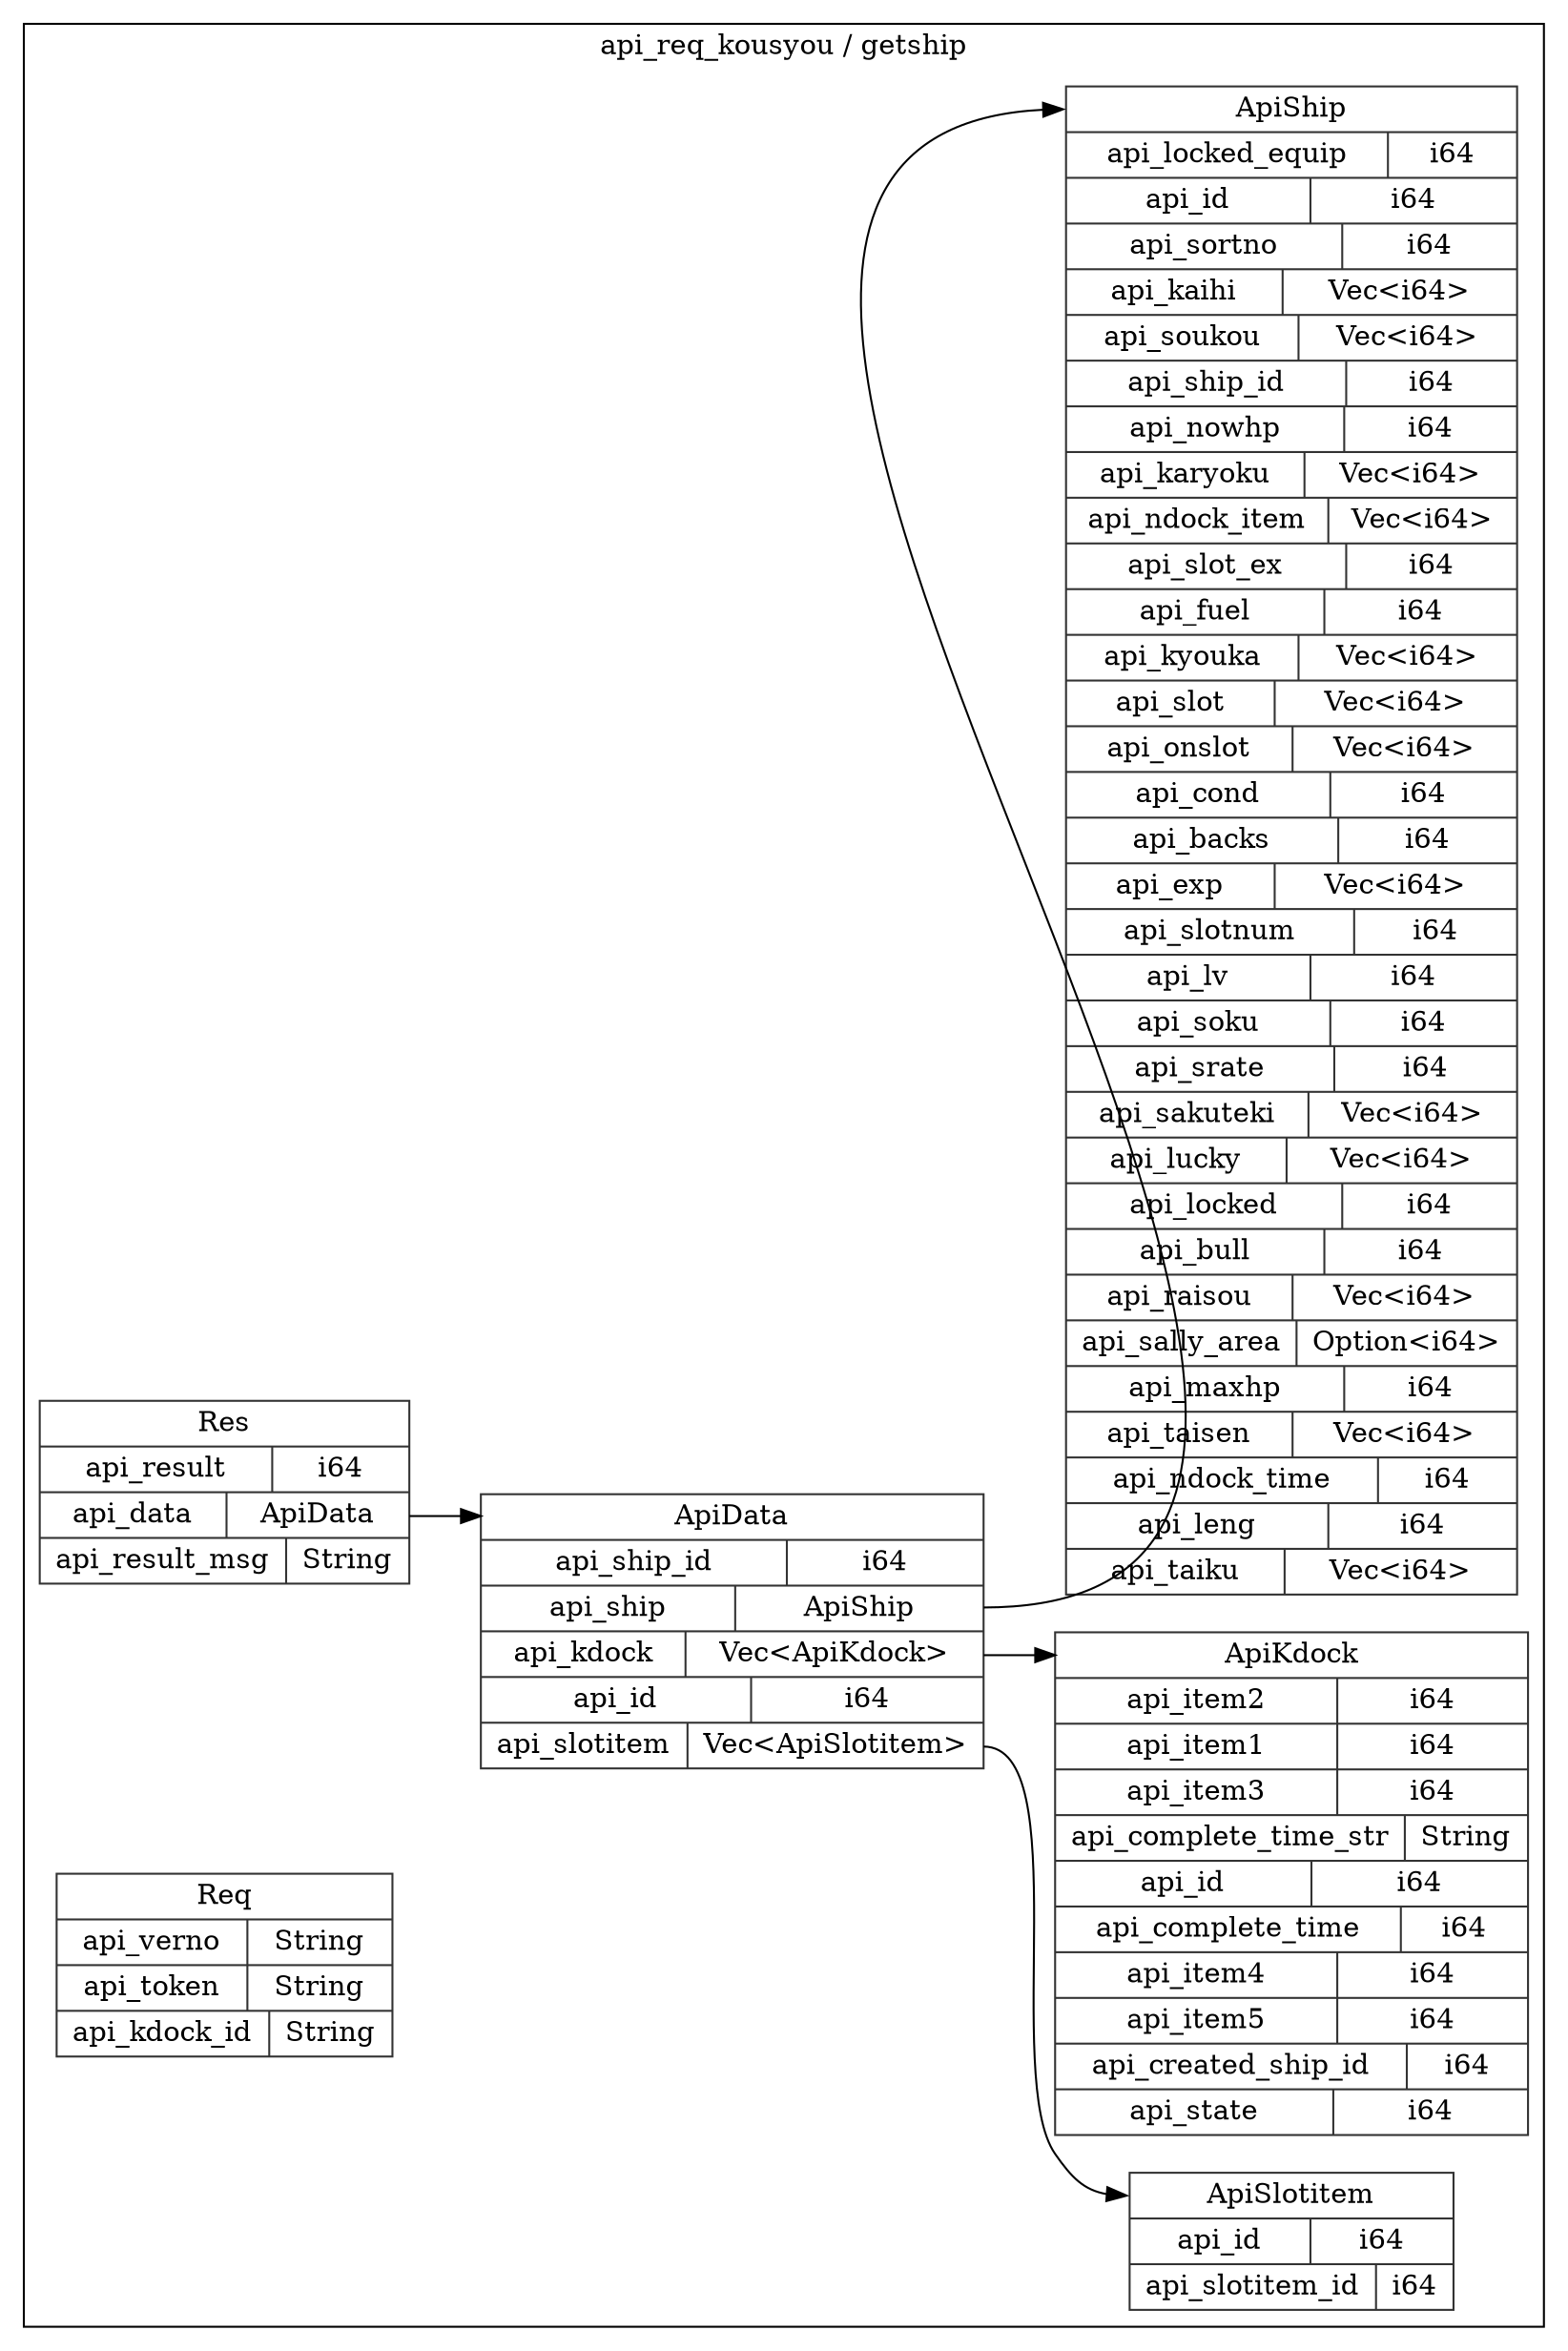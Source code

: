 digraph {
  rankdir=LR;
  subgraph cluster_0 {
    label="api_req_kousyou / getship";
    node [style="filled", color=white, style="solid", color=gray20];
    api_req_kousyou__getship__ApiSlotitem [label="<ApiSlotitem> ApiSlotitem  | { api_id | <api_id> i64 } | { api_slotitem_id | <api_slotitem_id> i64 }", shape=record];
    api_req_kousyou__getship__Res [label="<Res> Res  | { api_result | <api_result> i64 } | { api_data | <api_data> ApiData } | { api_result_msg | <api_result_msg> String }", shape=record];
    api_req_kousyou__getship__ApiData;
    api_req_kousyou__getship__Res:api_data:e -> api_req_kousyou__getship__ApiData:ApiData:w;
    api_req_kousyou__getship__ApiData [label="<ApiData> ApiData  | { api_ship_id | <api_ship_id> i64 } | { api_ship | <api_ship> ApiShip } | { api_kdock | <api_kdock> Vec\<ApiKdock\> } | { api_id | <api_id> i64 } | { api_slotitem | <api_slotitem> Vec\<ApiSlotitem\> }", shape=record];
    api_req_kousyou__getship__ApiShip;
    api_req_kousyou__getship__ApiData:api_ship:e -> api_req_kousyou__getship__ApiShip:ApiShip:w;
    api_req_kousyou__getship__ApiKdock;
    api_req_kousyou__getship__ApiData:api_kdock:e -> api_req_kousyou__getship__ApiKdock:ApiKdock:w;
    api_req_kousyou__getship__ApiData:api_slotitem:e -> api_req_kousyou__getship__ApiSlotitem:ApiSlotitem:w;
    api_req_kousyou__getship__ApiKdock [label="<ApiKdock> ApiKdock  | { api_item2 | <api_item2> i64 } | { api_item1 | <api_item1> i64 } | { api_item3 | <api_item3> i64 } | { api_complete_time_str | <api_complete_time_str> String } | { api_id | <api_id> i64 } | { api_complete_time | <api_complete_time> i64 } | { api_item4 | <api_item4> i64 } | { api_item5 | <api_item5> i64 } | { api_created_ship_id | <api_created_ship_id> i64 } | { api_state | <api_state> i64 }", shape=record];
    api_req_kousyou__getship__Req [label="<Req> Req  | { api_verno | <api_verno> String } | { api_token | <api_token> String } | { api_kdock_id | <api_kdock_id> String }", shape=record];
    api_req_kousyou__getship__ApiShip [label="<ApiShip> ApiShip  | { api_locked_equip | <api_locked_equip> i64 } | { api_id | <api_id> i64 } | { api_sortno | <api_sortno> i64 } | { api_kaihi | <api_kaihi> Vec\<i64\> } | { api_soukou | <api_soukou> Vec\<i64\> } | { api_ship_id | <api_ship_id> i64 } | { api_nowhp | <api_nowhp> i64 } | { api_karyoku | <api_karyoku> Vec\<i64\> } | { api_ndock_item | <api_ndock_item> Vec\<i64\> } | { api_slot_ex | <api_slot_ex> i64 } | { api_fuel | <api_fuel> i64 } | { api_kyouka | <api_kyouka> Vec\<i64\> } | { api_slot | <api_slot> Vec\<i64\> } | { api_onslot | <api_onslot> Vec\<i64\> } | { api_cond | <api_cond> i64 } | { api_backs | <api_backs> i64 } | { api_exp | <api_exp> Vec\<i64\> } | { api_slotnum | <api_slotnum> i64 } | { api_lv | <api_lv> i64 } | { api_soku | <api_soku> i64 } | { api_srate | <api_srate> i64 } | { api_sakuteki | <api_sakuteki> Vec\<i64\> } | { api_lucky | <api_lucky> Vec\<i64\> } | { api_locked | <api_locked> i64 } | { api_bull | <api_bull> i64 } | { api_raisou | <api_raisou> Vec\<i64\> } | { api_sally_area | <api_sally_area> Option\<i64\> } | { api_maxhp | <api_maxhp> i64 } | { api_taisen | <api_taisen> Vec\<i64\> } | { api_ndock_time | <api_ndock_time> i64 } | { api_leng | <api_leng> i64 } | { api_taiku | <api_taiku> Vec\<i64\> }", shape=record];
  }
}
